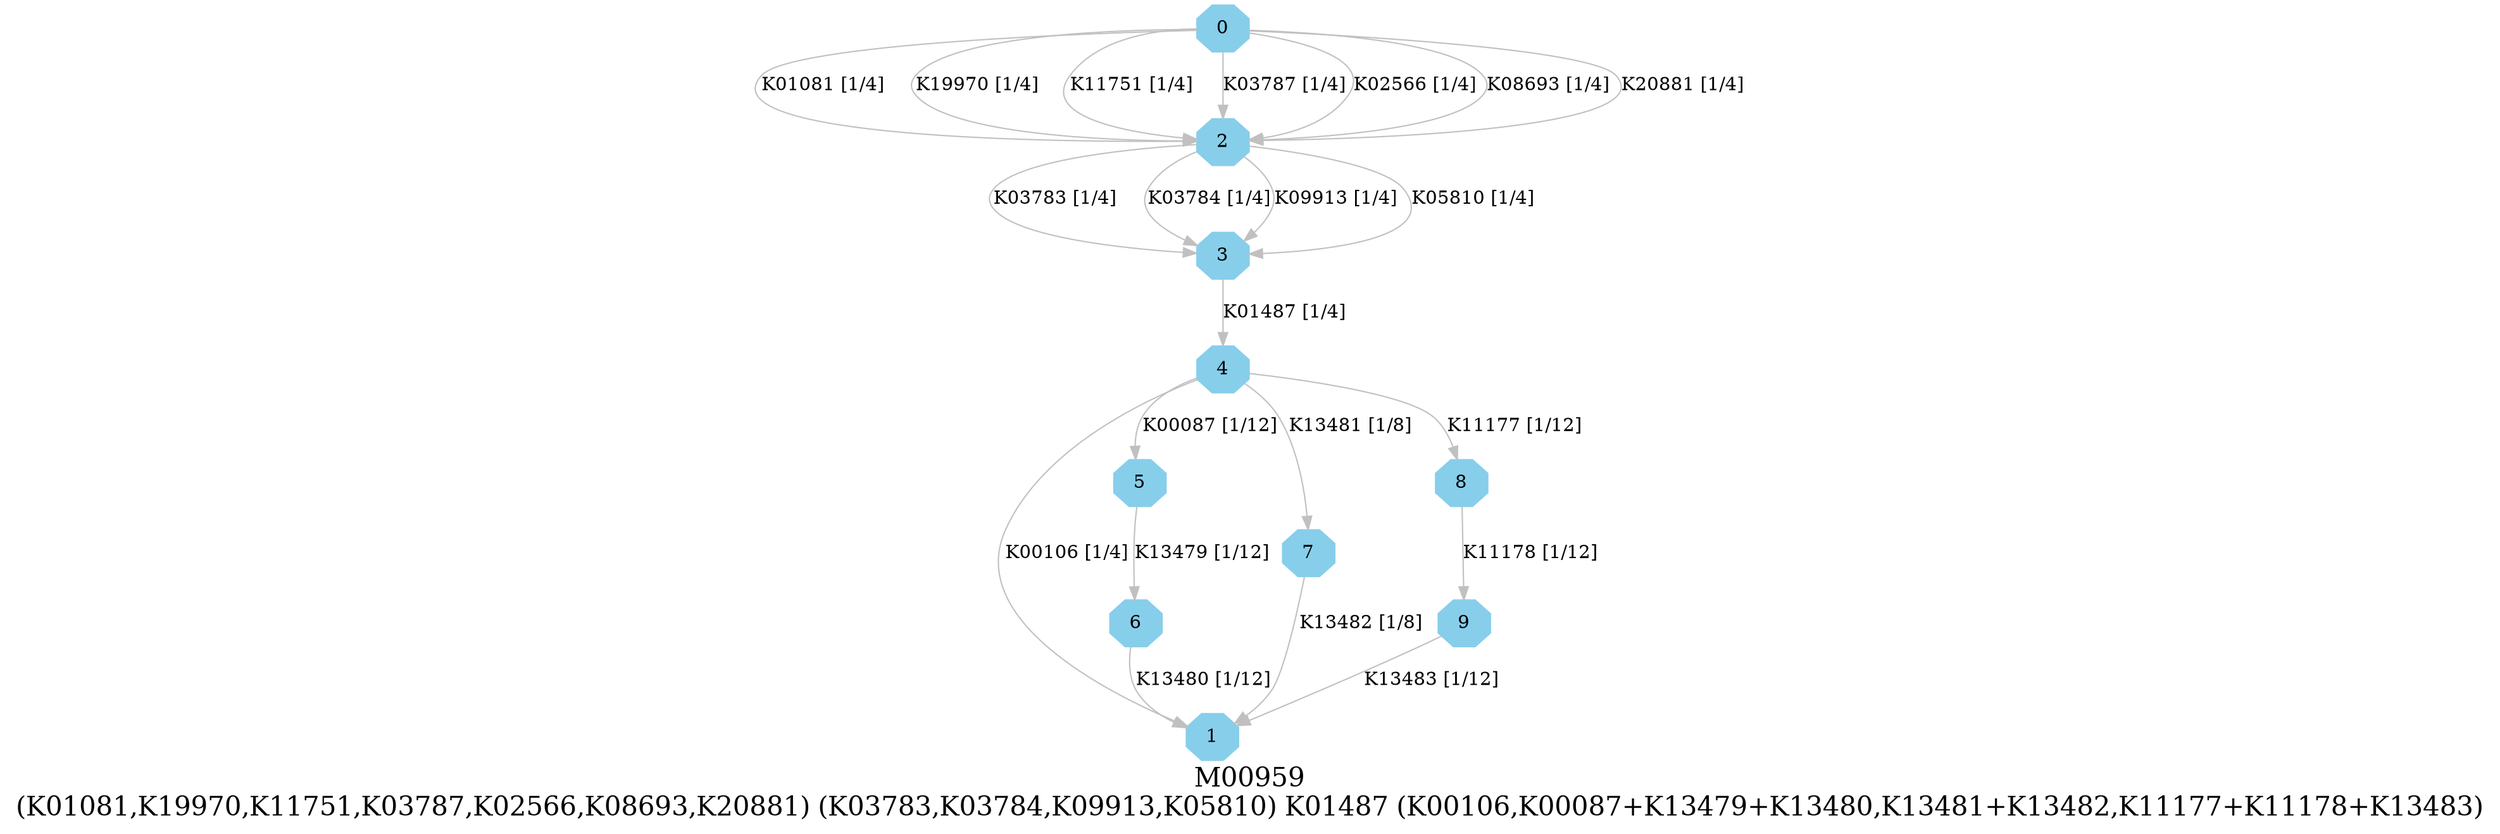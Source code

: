 digraph G {
graph [label="M00959
(K01081,K19970,K11751,K03787,K02566,K08693,K20881) (K03783,K03784,K09913,K05810) K01487 (K00106,K00087+K13479+K13480,K13481+K13482,K11177+K11178+K13483)",fontsize=20];
node [shape=box,style=filled];
edge [len=3,color=grey];
{node [width=.3,height=.3,shape=octagon,style=filled,color=skyblue] 0 1 2 3 4 5 6 7 8 9 }
0 -> 2 [label="K01081 [1/4]"];
0 -> 2 [label="K19970 [1/4]"];
0 -> 2 [label="K11751 [1/4]"];
0 -> 2 [label="K03787 [1/4]"];
0 -> 2 [label="K02566 [1/4]"];
0 -> 2 [label="K08693 [1/4]"];
0 -> 2 [label="K20881 [1/4]"];
2 -> 3 [label="K03783 [1/4]"];
2 -> 3 [label="K03784 [1/4]"];
2 -> 3 [label="K09913 [1/4]"];
2 -> 3 [label="K05810 [1/4]"];
3 -> 4 [label="K01487 [1/4]"];
4 -> 1 [label="K00106 [1/4]"];
4 -> 5 [label="K00087 [1/12]"];
4 -> 7 [label="K13481 [1/8]"];
4 -> 8 [label="K11177 [1/12]"];
5 -> 6 [label="K13479 [1/12]"];
6 -> 1 [label="K13480 [1/12]"];
7 -> 1 [label="K13482 [1/8]"];
8 -> 9 [label="K11178 [1/12]"];
9 -> 1 [label="K13483 [1/12]"];
}